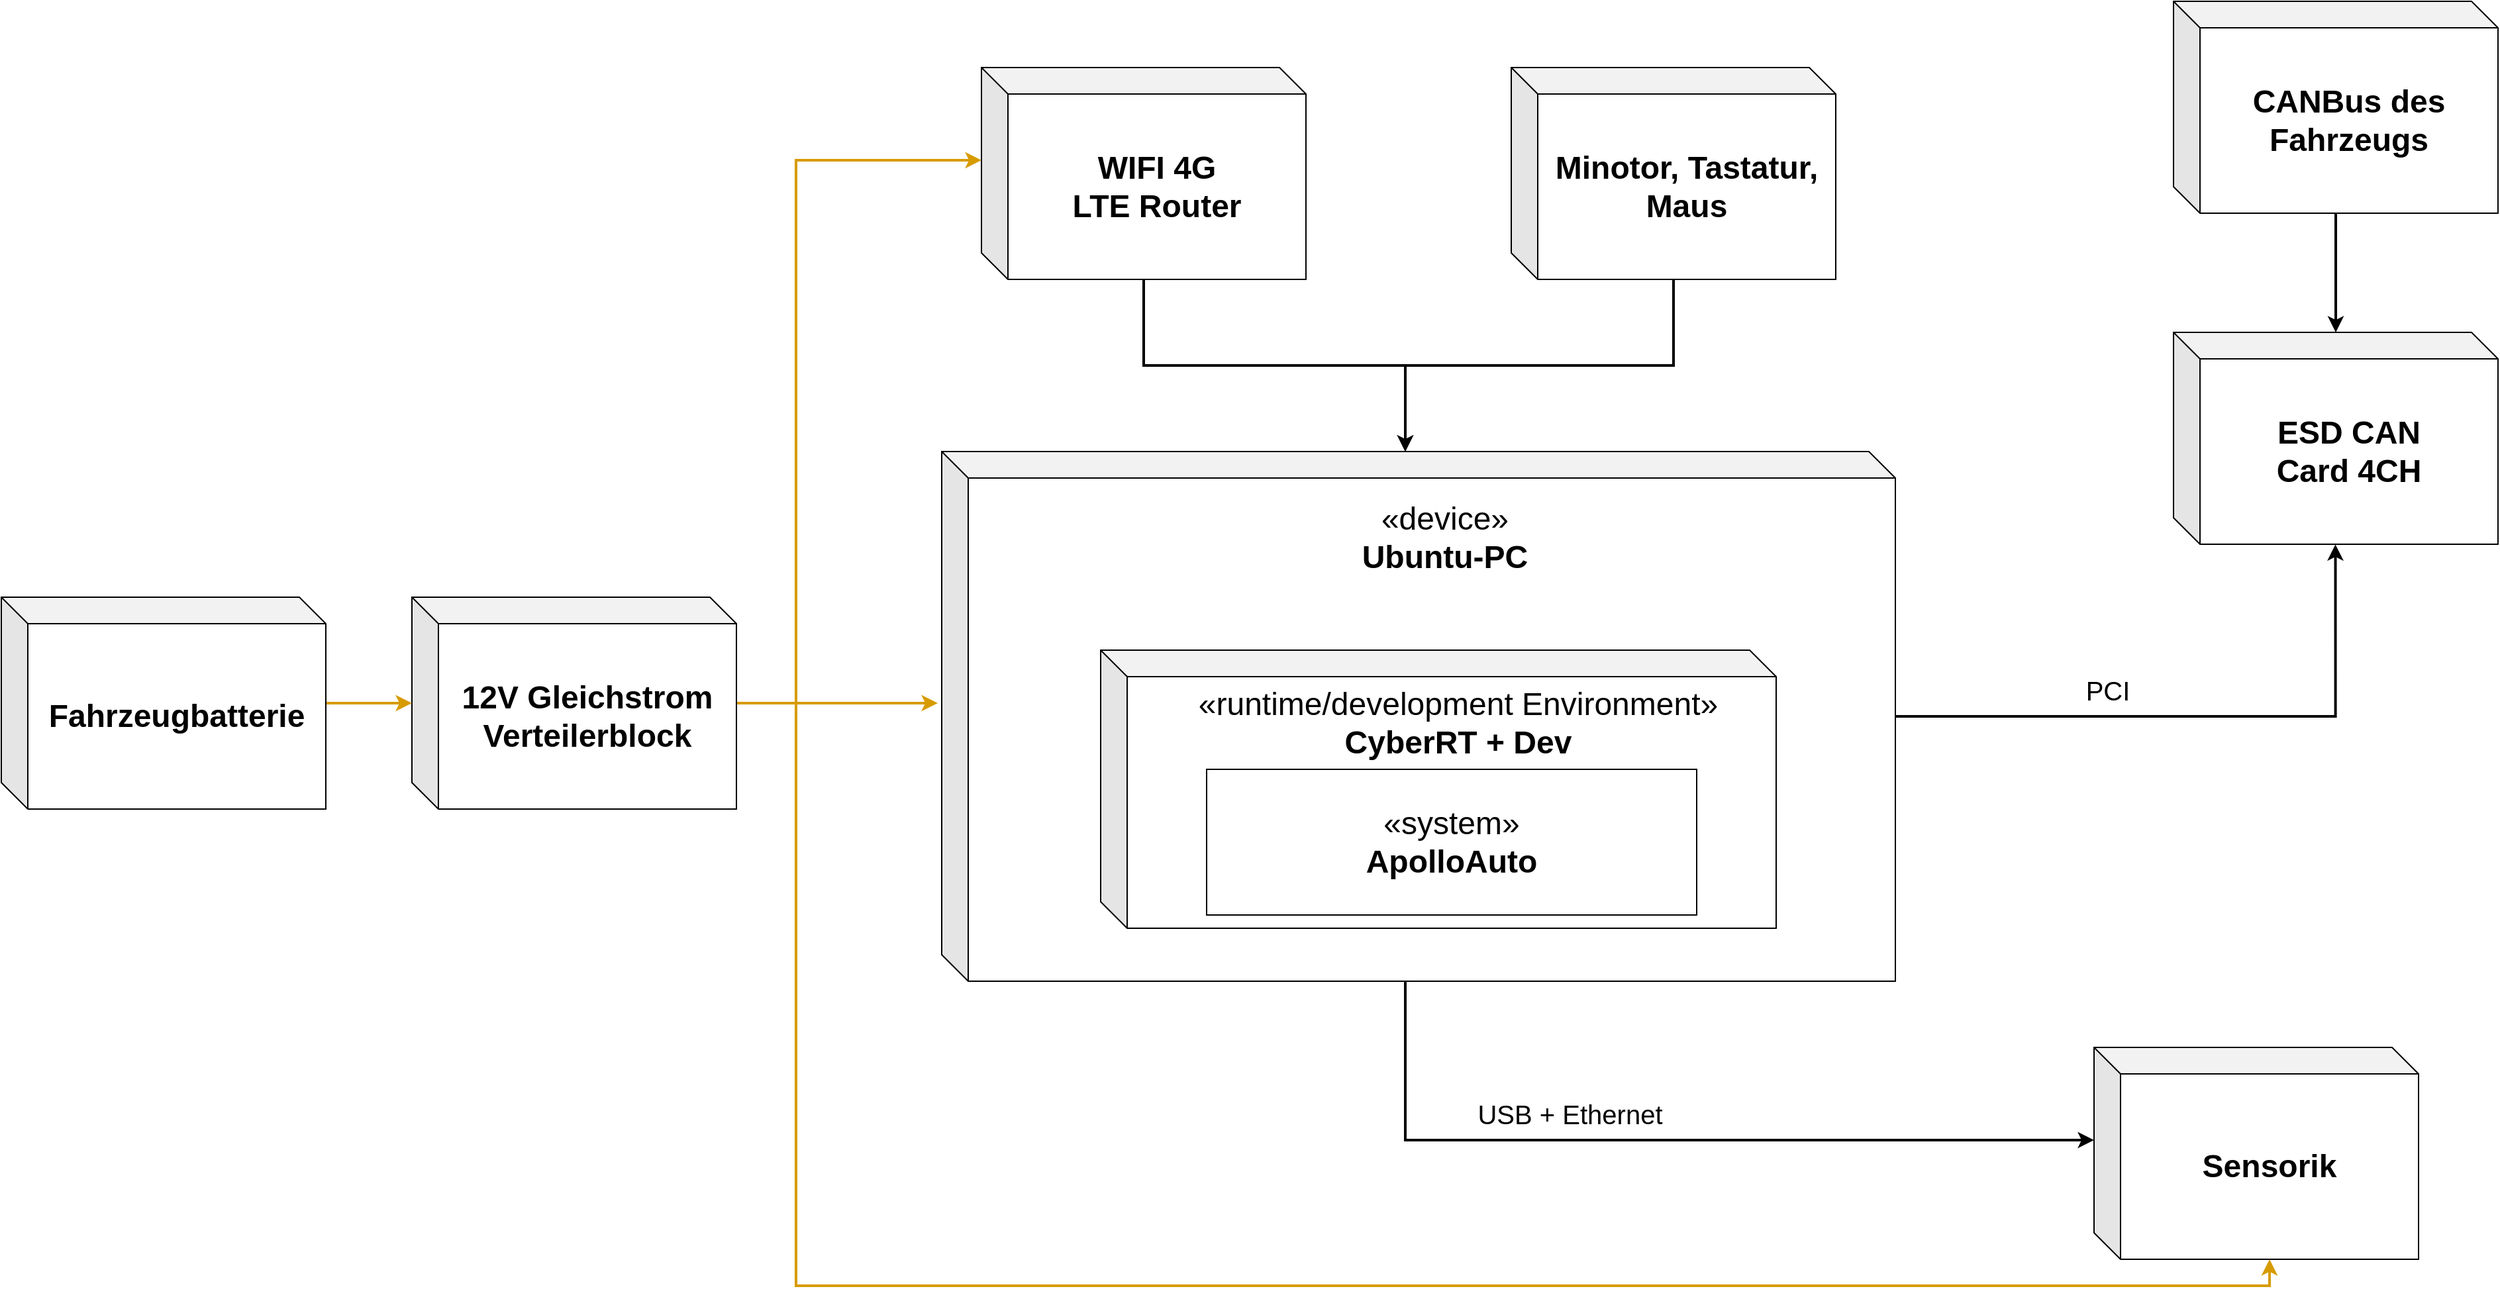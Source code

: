 <mxfile version="14.8.0" type="github">
  <diagram id="MwdUO_CJIg6ytkyI0lQ3" name="Page-1">
    <mxGraphModel dx="4837" dy="2600" grid="1" gridSize="10" guides="1" tooltips="1" connect="1" arrows="1" fold="1" page="1" pageScale="1" pageWidth="700" pageHeight="700" math="0" shadow="0">
      <root>
        <mxCell id="0" />
        <mxCell id="1" parent="0" />
        <mxCell id="K5vysjefRLbK3WMFSwtC-12" style="edgeStyle=orthogonalEdgeStyle;rounded=0;orthogonalLoop=1;jettySize=auto;html=1;entryX=0.499;entryY=1.001;entryDx=0;entryDy=0;entryPerimeter=0;strokeWidth=2;" edge="1" parent="1" source="4XDBY2IRk2Dw7CC_h-vi-2" target="K5vysjefRLbK3WMFSwtC-3">
          <mxGeometry relative="1" as="geometry" />
        </mxCell>
        <mxCell id="K5vysjefRLbK3WMFSwtC-13" value="&lt;font style=&quot;font-size: 20px&quot;&gt;PCI&lt;/font&gt;" style="edgeLabel;html=1;align=center;verticalAlign=middle;resizable=0;points=[];" vertex="1" connectable="0" parent="K5vysjefRLbK3WMFSwtC-12">
          <mxGeometry x="-0.143" y="-5" relative="1" as="geometry">
            <mxPoint x="-38" y="-25" as="offset" />
          </mxGeometry>
        </mxCell>
        <mxCell id="K5vysjefRLbK3WMFSwtC-16" style="edgeStyle=orthogonalEdgeStyle;rounded=0;orthogonalLoop=1;jettySize=auto;html=1;entryX=0;entryY=0;entryDx=0;entryDy=70;entryPerimeter=0;strokeWidth=2;" edge="1" parent="1" source="4XDBY2IRk2Dw7CC_h-vi-2" target="K5vysjefRLbK3WMFSwtC-5">
          <mxGeometry relative="1" as="geometry">
            <Array as="points">
              <mxPoint y="670" />
            </Array>
          </mxGeometry>
        </mxCell>
        <mxCell id="K5vysjefRLbK3WMFSwtC-17" value="&lt;font style=&quot;font-size: 20px&quot;&gt;USB + Ethernet&lt;br&gt;&lt;/font&gt;" style="edgeLabel;html=1;align=center;verticalAlign=middle;resizable=0;points=[];" vertex="1" connectable="0" parent="K5vysjefRLbK3WMFSwtC-16">
          <mxGeometry x="-0.239" y="-2" relative="1" as="geometry">
            <mxPoint y="-22" as="offset" />
          </mxGeometry>
        </mxCell>
        <mxCell id="4XDBY2IRk2Dw7CC_h-vi-2" value="" style="shape=cube;whiteSpace=wrap;html=1;boundedLbl=1;backgroundOutline=1;darkOpacity=0.05;darkOpacity2=0.1;" parent="1" vertex="1">
          <mxGeometry x="-350" y="150" width="720" height="400" as="geometry" />
        </mxCell>
        <mxCell id="4XDBY2IRk2Dw7CC_h-vi-3" value="&lt;div&gt;&lt;font style=&quot;font-size: 24px&quot;&gt;«device»&lt;/font&gt;&lt;/div&gt;&lt;div&gt;&lt;font style=&quot;font-size: 24px&quot;&gt;&lt;b&gt;Ubuntu-PC&lt;/b&gt;&lt;br&gt;&lt;/font&gt;&lt;/div&gt;" style="text;html=1;strokeColor=none;fillColor=none;align=center;verticalAlign=middle;whiteSpace=wrap;rounded=0;" parent="1" vertex="1">
          <mxGeometry x="-40" y="180" width="140" height="70" as="geometry" />
        </mxCell>
        <mxCell id="4XDBY2IRk2Dw7CC_h-vi-4" value="" style="shape=cube;whiteSpace=wrap;html=1;boundedLbl=1;backgroundOutline=1;darkOpacity=0.05;darkOpacity2=0.1;" parent="1" vertex="1">
          <mxGeometry x="-230" y="300" width="510" height="210" as="geometry" />
        </mxCell>
        <mxCell id="4XDBY2IRk2Dw7CC_h-vi-5" value="&lt;div&gt;&lt;font style=&quot;font-size: 24px&quot;&gt;«runtime/development Environment»&lt;/font&gt;&lt;/div&gt;&lt;div&gt;&lt;font style=&quot;font-size: 24px&quot;&gt;&lt;b&gt;CyberRT + Dev&lt;/b&gt;&lt;br&gt;&lt;/font&gt;&lt;/div&gt;" style="text;html=1;strokeColor=none;fillColor=none;align=center;verticalAlign=middle;whiteSpace=wrap;rounded=0;" parent="1" vertex="1">
          <mxGeometry x="-210" y="320" width="500" height="70" as="geometry" />
        </mxCell>
        <mxCell id="4XDBY2IRk2Dw7CC_h-vi-6" value="&lt;div&gt;&lt;font style=&quot;font-size: 24px&quot;&gt;«&lt;/font&gt;&lt;font style=&quot;font-size: 24px&quot;&gt;system»&lt;/font&gt;&lt;/div&gt;&lt;div&gt;&lt;font style=&quot;font-size: 24px&quot;&gt;&lt;b&gt;ApolloAuto&lt;/b&gt;&lt;br&gt;&lt;/font&gt;&lt;/div&gt;" style="rounded=0;whiteSpace=wrap;html=1;" parent="1" vertex="1">
          <mxGeometry x="-150" y="390" width="370" height="110" as="geometry" />
        </mxCell>
        <mxCell id="K5vysjefRLbK3WMFSwtC-10" style="edgeStyle=orthogonalEdgeStyle;rounded=0;orthogonalLoop=1;jettySize=auto;html=1;entryX=0;entryY=0;entryDx=350;entryDy=0;entryPerimeter=0;strokeWidth=2;" edge="1" parent="1" source="K5vysjefRLbK3WMFSwtC-1" target="4XDBY2IRk2Dw7CC_h-vi-2">
          <mxGeometry relative="1" as="geometry" />
        </mxCell>
        <mxCell id="K5vysjefRLbK3WMFSwtC-1" value="&lt;div style=&quot;font-size: 24px&quot;&gt;&lt;b&gt;&lt;font style=&quot;font-size: 24px&quot;&gt;WIFI 4G&lt;/font&gt;&lt;/b&gt;&lt;/div&gt;&lt;div style=&quot;font-size: 24px&quot;&gt;&lt;b&gt;&lt;font style=&quot;font-size: 24px&quot;&gt;LTE Router&lt;br&gt;&lt;/font&gt;&lt;/b&gt;&lt;/div&gt;" style="shape=cube;whiteSpace=wrap;html=1;boundedLbl=1;backgroundOutline=1;darkOpacity=0.05;darkOpacity2=0.1;" vertex="1" parent="1">
          <mxGeometry x="-320" y="-140" width="245" height="160" as="geometry" />
        </mxCell>
        <mxCell id="K5vysjefRLbK3WMFSwtC-11" style="edgeStyle=orthogonalEdgeStyle;rounded=0;orthogonalLoop=1;jettySize=auto;html=1;entryX=0;entryY=0;entryDx=350;entryDy=0;entryPerimeter=0;strokeWidth=2;" edge="1" parent="1" source="K5vysjefRLbK3WMFSwtC-2" target="4XDBY2IRk2Dw7CC_h-vi-2">
          <mxGeometry relative="1" as="geometry" />
        </mxCell>
        <mxCell id="K5vysjefRLbK3WMFSwtC-2" value="&lt;b&gt;&lt;font style=&quot;font-size: 24px&quot;&gt;Minotor, Tastatur, Maus&lt;br&gt;&lt;/font&gt;&lt;/b&gt;" style="shape=cube;whiteSpace=wrap;html=1;boundedLbl=1;backgroundOutline=1;darkOpacity=0.05;darkOpacity2=0.1;" vertex="1" parent="1">
          <mxGeometry x="80" y="-140" width="245" height="160" as="geometry" />
        </mxCell>
        <mxCell id="K5vysjefRLbK3WMFSwtC-3" value="&lt;div style=&quot;font-size: 24px&quot;&gt;&lt;b&gt;&lt;font style=&quot;font-size: 24px&quot;&gt;ESD CAN&lt;/font&gt;&lt;/b&gt;&lt;/div&gt;&lt;div style=&quot;font-size: 24px&quot;&gt;&lt;b&gt;&lt;font style=&quot;font-size: 24px&quot;&gt;Card 4CH&lt;br&gt;&lt;/font&gt;&lt;/b&gt;&lt;/div&gt;" style="shape=cube;whiteSpace=wrap;html=1;boundedLbl=1;backgroundOutline=1;darkOpacity=0.05;darkOpacity2=0.1;" vertex="1" parent="1">
          <mxGeometry x="580" y="60" width="245" height="160" as="geometry" />
        </mxCell>
        <mxCell id="K5vysjefRLbK3WMFSwtC-15" style="edgeStyle=orthogonalEdgeStyle;rounded=0;orthogonalLoop=1;jettySize=auto;html=1;strokeWidth=2;" edge="1" parent="1" source="K5vysjefRLbK3WMFSwtC-4" target="K5vysjefRLbK3WMFSwtC-3">
          <mxGeometry relative="1" as="geometry" />
        </mxCell>
        <mxCell id="K5vysjefRLbK3WMFSwtC-4" value="&lt;font style=&quot;font-size: 24px&quot;&gt;&lt;b&gt;CANBus des Fahrzeugs&lt;br&gt;&lt;/b&gt;&lt;/font&gt;" style="shape=cube;whiteSpace=wrap;html=1;boundedLbl=1;backgroundOutline=1;darkOpacity=0.05;darkOpacity2=0.1;" vertex="1" parent="1">
          <mxGeometry x="580" y="-190" width="245" height="160" as="geometry" />
        </mxCell>
        <mxCell id="K5vysjefRLbK3WMFSwtC-5" value="&lt;b&gt;&lt;font style=&quot;font-size: 24px&quot;&gt;Sensorik&lt;/font&gt;&lt;/b&gt;" style="shape=cube;whiteSpace=wrap;html=1;boundedLbl=1;backgroundOutline=1;darkOpacity=0.05;darkOpacity2=0.1;" vertex="1" parent="1">
          <mxGeometry x="520" y="600" width="245" height="160" as="geometry" />
        </mxCell>
        <mxCell id="K5vysjefRLbK3WMFSwtC-19" style="edgeStyle=orthogonalEdgeStyle;rounded=0;orthogonalLoop=1;jettySize=auto;html=1;strokeWidth=2;fillColor=#ffe6cc;strokeColor=#d79b00;" edge="1" parent="1" source="K5vysjefRLbK3WMFSwtC-6">
          <mxGeometry relative="1" as="geometry">
            <mxPoint x="-353" y="340" as="targetPoint" />
          </mxGeometry>
        </mxCell>
        <mxCell id="K5vysjefRLbK3WMFSwtC-20" style="edgeStyle=orthogonalEdgeStyle;rounded=0;orthogonalLoop=1;jettySize=auto;html=1;entryX=0;entryY=0;entryDx=0;entryDy=70;entryPerimeter=0;strokeWidth=2;fillColor=#ffe6cc;strokeColor=#d79b00;" edge="1" parent="1" source="K5vysjefRLbK3WMFSwtC-6" target="K5vysjefRLbK3WMFSwtC-1">
          <mxGeometry relative="1" as="geometry">
            <Array as="points">
              <mxPoint x="-460" y="340" />
              <mxPoint x="-460" y="-70" />
            </Array>
          </mxGeometry>
        </mxCell>
        <mxCell id="K5vysjefRLbK3WMFSwtC-21" style="edgeStyle=orthogonalEdgeStyle;rounded=0;orthogonalLoop=1;jettySize=auto;html=1;entryX=0;entryY=0;entryDx=132.5;entryDy=160;entryPerimeter=0;strokeWidth=2;fillColor=#ffe6cc;strokeColor=#d79b00;" edge="1" parent="1" source="K5vysjefRLbK3WMFSwtC-6" target="K5vysjefRLbK3WMFSwtC-5">
          <mxGeometry relative="1" as="geometry">
            <Array as="points">
              <mxPoint x="-460" y="340" />
              <mxPoint x="-460" y="780" />
              <mxPoint x="652" y="780" />
            </Array>
          </mxGeometry>
        </mxCell>
        <mxCell id="K5vysjefRLbK3WMFSwtC-6" value="&lt;b&gt;&lt;font style=&quot;font-size: 24px&quot;&gt;12V Gleichstrom Verteilerblock&lt;br&gt;&lt;/font&gt;&lt;/b&gt;" style="shape=cube;whiteSpace=wrap;html=1;boundedLbl=1;backgroundOutline=1;darkOpacity=0.05;darkOpacity2=0.1;" vertex="1" parent="1">
          <mxGeometry x="-750" y="260" width="245" height="160" as="geometry" />
        </mxCell>
        <mxCell id="K5vysjefRLbK3WMFSwtC-18" style="edgeStyle=orthogonalEdgeStyle;rounded=0;orthogonalLoop=1;jettySize=auto;html=1;strokeWidth=2;fillColor=#ffe6cc;strokeColor=#d79b00;" edge="1" parent="1" source="K5vysjefRLbK3WMFSwtC-7" target="K5vysjefRLbK3WMFSwtC-6">
          <mxGeometry relative="1" as="geometry" />
        </mxCell>
        <mxCell id="K5vysjefRLbK3WMFSwtC-7" value="&lt;b&gt;&lt;font style=&quot;font-size: 24px&quot;&gt;Fahrzeugbatterie&lt;/font&gt;&lt;/b&gt;" style="shape=cube;whiteSpace=wrap;html=1;boundedLbl=1;backgroundOutline=1;darkOpacity=0.05;darkOpacity2=0.1;" vertex="1" parent="1">
          <mxGeometry x="-1060" y="260" width="245" height="160" as="geometry" />
        </mxCell>
      </root>
    </mxGraphModel>
  </diagram>
</mxfile>
